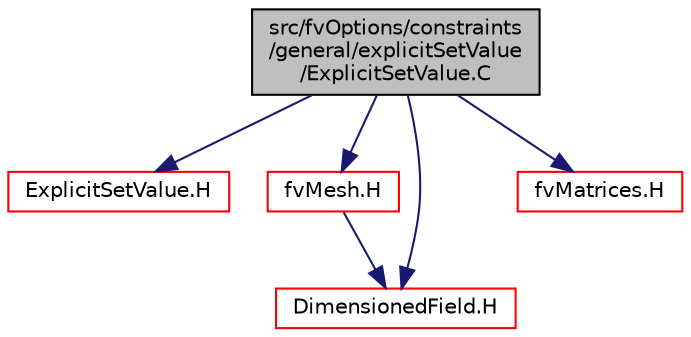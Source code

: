 digraph "src/fvOptions/constraints/general/explicitSetValue/ExplicitSetValue.C"
{
  bgcolor="transparent";
  edge [fontname="Helvetica",fontsize="10",labelfontname="Helvetica",labelfontsize="10"];
  node [fontname="Helvetica",fontsize="10",shape=record];
  Node1 [label="src/fvOptions/constraints\l/general/explicitSetValue\l/ExplicitSetValue.C",height=0.2,width=0.4,color="black", fillcolor="grey75", style="filled", fontcolor="black"];
  Node1 -> Node2 [color="midnightblue",fontsize="10",style="solid",fontname="Helvetica"];
  Node2 [label="ExplicitSetValue.H",height=0.2,width=0.4,color="red",URL="$a06359.html"];
  Node1 -> Node3 [color="midnightblue",fontsize="10",style="solid",fontname="Helvetica"];
  Node3 [label="fvMesh.H",height=0.2,width=0.4,color="red",URL="$a05986.html"];
  Node3 -> Node4 [color="midnightblue",fontsize="10",style="solid",fontname="Helvetica"];
  Node4 [label="DimensionedField.H",height=0.2,width=0.4,color="red",URL="$a07997.html"];
  Node1 -> Node5 [color="midnightblue",fontsize="10",style="solid",fontname="Helvetica"];
  Node5 [label="fvMatrices.H",height=0.2,width=0.4,color="red",URL="$a05899.html",tooltip="A special matrix type and solver, designed for finite volume solutions of scalar equations. "];
  Node1 -> Node4 [color="midnightblue",fontsize="10",style="solid",fontname="Helvetica"];
}
